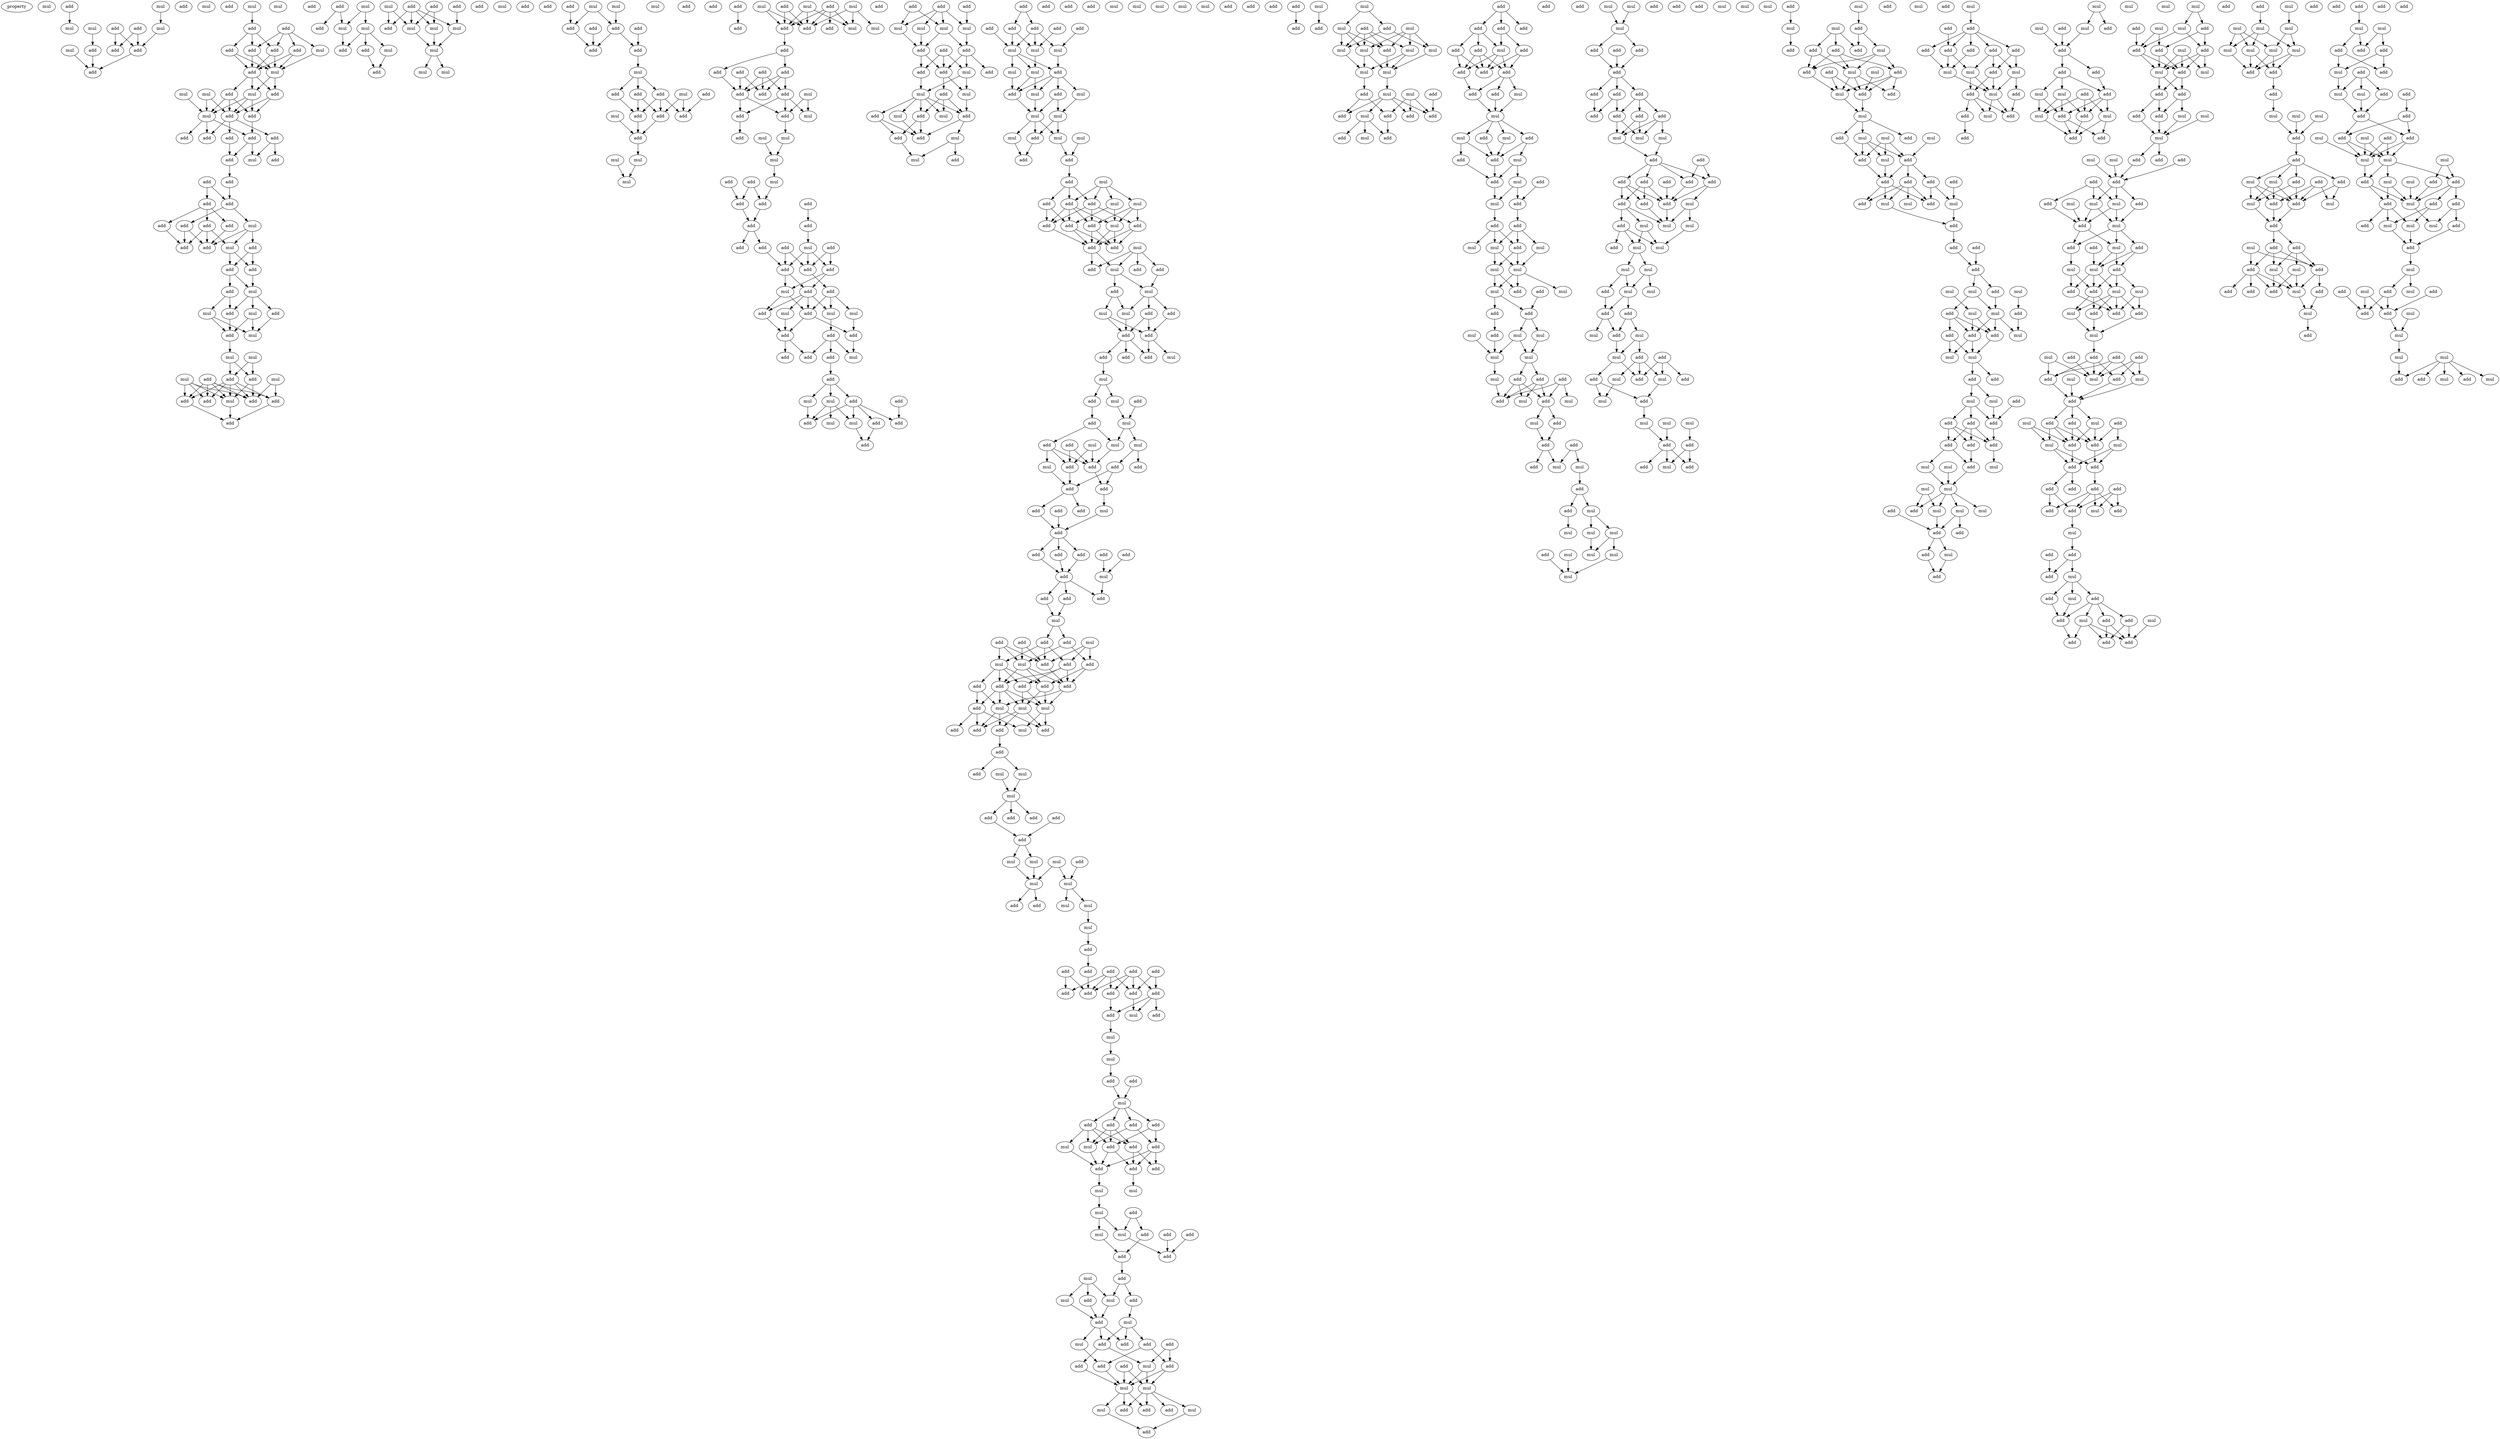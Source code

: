 digraph {
    node [fontcolor=black]
    property [mul=2,lf=1.5]
    0 [ label = mul ];
    1 [ label = add ];
    2 [ label = mul ];
    3 [ label = mul ];
    4 [ label = add ];
    5 [ label = add ];
    6 [ label = mul ];
    7 [ label = mul ];
    8 [ label = add ];
    9 [ label = add ];
    10 [ label = mul ];
    11 [ label = add ];
    12 [ label = add ];
    13 [ label = add ];
    14 [ label = mul ];
    15 [ label = add ];
    16 [ label = mul ];
    17 [ label = add ];
    18 [ label = add ];
    19 [ label = add ];
    20 [ label = mul ];
    21 [ label = add ];
    22 [ label = add ];
    23 [ label = add ];
    24 [ label = add ];
    25 [ label = mul ];
    26 [ label = mul ];
    27 [ label = mul ];
    28 [ label = add ];
    29 [ label = mul ];
    30 [ label = add ];
    31 [ label = mul ];
    32 [ label = add ];
    33 [ label = add ];
    34 [ label = add ];
    35 [ label = add ];
    36 [ label = add ];
    37 [ label = add ];
    38 [ label = add ];
    39 [ label = add ];
    40 [ label = add ];
    41 [ label = mul ];
    42 [ label = add ];
    43 [ label = add ];
    44 [ label = add ];
    45 [ label = add ];
    46 [ label = add ];
    47 [ label = add ];
    48 [ label = add ];
    49 [ label = mul ];
    50 [ label = add ];
    51 [ label = mul ];
    52 [ label = add ];
    53 [ label = add ];
    54 [ label = add ];
    55 [ label = add ];
    56 [ label = add ];
    57 [ label = mul ];
    58 [ label = add ];
    59 [ label = mul ];
    60 [ label = mul ];
    61 [ label = add ];
    62 [ label = add ];
    63 [ label = mul ];
    64 [ label = add ];
    65 [ label = mul ];
    66 [ label = add ];
    67 [ label = mul ];
    68 [ label = mul ];
    69 [ label = add ];
    70 [ label = add ];
    71 [ label = mul ];
    72 [ label = add ];
    73 [ label = mul ];
    74 [ label = add ];
    75 [ label = mul ];
    76 [ label = add ];
    77 [ label = add ];
    78 [ label = add ];
    79 [ label = add ];
    80 [ label = add ];
    81 [ label = mul ];
    82 [ label = add ];
    83 [ label = mul ];
    84 [ label = mul ];
    85 [ label = add ];
    86 [ label = mul ];
    87 [ label = add ];
    88 [ label = add ];
    89 [ label = mul ];
    90 [ label = add ];
    91 [ label = add ];
    92 [ label = add ];
    93 [ label = add ];
    94 [ label = mul ];
    95 [ label = add ];
    96 [ label = mul ];
    97 [ label = mul ];
    98 [ label = mul ];
    99 [ label = mul ];
    100 [ label = mul ];
    101 [ label = mul ];
    102 [ label = add ];
    103 [ label = add ];
    104 [ label = add ];
    105 [ label = mul ];
    106 [ label = mul ];
    107 [ label = add ];
    108 [ label = add ];
    109 [ label = add ];
    110 [ label = add ];
    111 [ label = add ];
    112 [ label = add ];
    113 [ label = mul ];
    114 [ label = mul ];
    115 [ label = add ];
    116 [ label = add ];
    117 [ label = add ];
    118 [ label = add ];
    119 [ label = add ];
    120 [ label = mul ];
    121 [ label = add ];
    122 [ label = add ];
    123 [ label = add ];
    124 [ label = mul ];
    125 [ label = mul ];
    126 [ label = add ];
    127 [ label = mul ];
    128 [ label = add ];
    129 [ label = mul ];
    130 [ label = add ];
    131 [ label = add ];
    132 [ label = add ];
    133 [ label = mul ];
    134 [ label = mul ];
    135 [ label = add ];
    136 [ label = mul ];
    137 [ label = add ];
    138 [ label = mul ];
    139 [ label = mul ];
    140 [ label = add ];
    141 [ label = add ];
    142 [ label = add ];
    143 [ label = add ];
    144 [ label = add ];
    145 [ label = add ];
    146 [ label = add ];
    147 [ label = mul ];
    148 [ label = add ];
    149 [ label = add ];
    150 [ label = add ];
    151 [ label = mul ];
    152 [ label = add ];
    153 [ label = add ];
    154 [ label = add ];
    155 [ label = mul ];
    156 [ label = mul ];
    157 [ label = mul ];
    158 [ label = add ];
    159 [ label = add ];
    160 [ label = mul ];
    161 [ label = add ];
    162 [ label = add ];
    163 [ label = add ];
    164 [ label = add ];
    165 [ label = add ];
    166 [ label = add ];
    167 [ label = add ];
    168 [ label = add ];
    169 [ label = add ];
    170 [ label = mul ];
    171 [ label = add ];
    172 [ label = add ];
    173 [ label = add ];
    174 [ label = add ];
    175 [ label = add ];
    176 [ label = mul ];
    177 [ label = add ];
    178 [ label = mul ];
    179 [ label = mul ];
    180 [ label = mul ];
    181 [ label = add ];
    182 [ label = add ];
    183 [ label = add ];
    184 [ label = add ];
    185 [ label = add ];
    186 [ label = add ];
    187 [ label = add ];
    188 [ label = mul ];
    189 [ label = add ];
    190 [ label = add ];
    191 [ label = add ];
    192 [ label = add ];
    193 [ label = mul ];
    194 [ label = mul ];
    195 [ label = add ];
    196 [ label = mul ];
    197 [ label = mul ];
    198 [ label = add ];
    199 [ label = add ];
    200 [ label = add ];
    201 [ label = add ];
    202 [ label = add ];
    203 [ label = add ];
    204 [ label = mul ];
    205 [ label = mul ];
    206 [ label = mul ];
    207 [ label = mul ];
    208 [ label = add ];
    209 [ label = add ];
    210 [ label = add ];
    211 [ label = add ];
    212 [ label = mul ];
    213 [ label = add ];
    214 [ label = add ];
    215 [ label = add ];
    216 [ label = mul ];
    217 [ label = mul ];
    218 [ label = add ];
    219 [ label = mul ];
    220 [ label = add ];
    221 [ label = mul ];
    222 [ label = add ];
    223 [ label = add ];
    224 [ label = add ];
    225 [ label = mul ];
    226 [ label = mul ];
    227 [ label = add ];
    228 [ label = add ];
    229 [ label = add ];
    230 [ label = add ];
    231 [ label = add ];
    232 [ label = add ];
    233 [ label = add ];
    234 [ label = mul ];
    235 [ label = mul ];
    236 [ label = mul ];
    237 [ label = add ];
    238 [ label = mul ];
    239 [ label = mul ];
    240 [ label = add ];
    241 [ label = mul ];
    242 [ label = mul ];
    243 [ label = add ];
    244 [ label = mul ];
    245 [ label = mul ];
    246 [ label = mul ];
    247 [ label = mul ];
    248 [ label = mul ];
    249 [ label = add ];
    250 [ label = add ];
    251 [ label = add ];
    252 [ label = add ];
    253 [ label = add ];
    254 [ label = mul ];
    255 [ label = mul ];
    256 [ label = add ];
    257 [ label = add ];
    258 [ label = add ];
    259 [ label = mul ];
    260 [ label = add ];
    261 [ label = add ];
    262 [ label = add ];
    263 [ label = add ];
    264 [ label = mul ];
    265 [ label = add ];
    266 [ label = add ];
    267 [ label = mul ];
    268 [ label = add ];
    269 [ label = add ];
    270 [ label = add ];
    271 [ label = mul ];
    272 [ label = mul ];
    273 [ label = add ];
    274 [ label = add ];
    275 [ label = add ];
    276 [ label = mul ];
    277 [ label = add ];
    278 [ label = mul ];
    279 [ label = add ];
    280 [ label = add ];
    281 [ label = mul ];
    282 [ label = add ];
    283 [ label = add ];
    284 [ label = add ];
    285 [ label = mul ];
    286 [ label = add ];
    287 [ label = mul ];
    288 [ label = add ];
    289 [ label = add ];
    290 [ label = mul ];
    291 [ label = add ];
    292 [ label = add ];
    293 [ label = mul ];
    294 [ label = mul ];
    295 [ label = mul ];
    296 [ label = add ];
    297 [ label = add ];
    298 [ label = add ];
    299 [ label = add ];
    300 [ label = mul ];
    301 [ label = add ];
    302 [ label = add ];
    303 [ label = add ];
    304 [ label = mul ];
    305 [ label = add ];
    306 [ label = add ];
    307 [ label = add ];
    308 [ label = mul ];
    309 [ label = add ];
    310 [ label = add ];
    311 [ label = add ];
    312 [ label = add ];
    313 [ label = add ];
    314 [ label = add ];
    315 [ label = add ];
    316 [ label = mul ];
    317 [ label = add ];
    318 [ label = mul ];
    319 [ label = add ];
    320 [ label = mul ];
    321 [ label = add ];
    322 [ label = mul ];
    323 [ label = add ];
    324 [ label = add ];
    325 [ label = add ];
    326 [ label = add ];
    327 [ label = mul ];
    328 [ label = add ];
    329 [ label = mul ];
    330 [ label = add ];
    331 [ label = mul ];
    332 [ label = add ];
    333 [ label = add ];
    334 [ label = add ];
    335 [ label = add ];
    336 [ label = add ];
    337 [ label = add ];
    338 [ label = mul ];
    339 [ label = mul ];
    340 [ label = mul ];
    341 [ label = add ];
    342 [ label = add ];
    343 [ label = add ];
    344 [ label = mul ];
    345 [ label = add ];
    346 [ label = add ];
    347 [ label = add ];
    348 [ label = mul ];
    349 [ label = add ];
    350 [ label = mul ];
    351 [ label = mul ];
    352 [ label = mul ];
    353 [ label = add ];
    354 [ label = add ];
    355 [ label = add ];
    356 [ label = add ];
    357 [ label = mul ];
    358 [ label = add ];
    359 [ label = mul ];
    360 [ label = mul ];
    361 [ label = mul ];
    362 [ label = add ];
    363 [ label = mul ];
    364 [ label = mul ];
    365 [ label = mul ];
    366 [ label = add ];
    367 [ label = mul ];
    368 [ label = add ];
    369 [ label = mul ];
    370 [ label = add ];
    371 [ label = add ];
    372 [ label = add ];
    373 [ label = add ];
    374 [ label = add ];
    375 [ label = add ];
    376 [ label = add ];
    377 [ label = add ];
    378 [ label = add ];
    379 [ label = add ];
    380 [ label = add ];
    381 [ label = mul ];
    382 [ label = add ];
    383 [ label = add ];
    384 [ label = mul ];
    385 [ label = mul ];
    386 [ label = add ];
    387 [ label = add ];
    388 [ label = add ];
    389 [ label = add ];
    390 [ label = add ];
    391 [ label = mul ];
    392 [ label = add ];
    393 [ label = add ];
    394 [ label = add ];
    395 [ label = add ];
    396 [ label = add ];
    397 [ label = add ];
    398 [ label = add ];
    399 [ label = mul ];
    400 [ label = mul ];
    401 [ label = add ];
    402 [ label = add ];
    403 [ label = add ];
    404 [ label = mul ];
    405 [ label = mul ];
    406 [ label = mul ];
    407 [ label = add ];
    408 [ label = add ];
    409 [ label = add ];
    410 [ label = add ];
    411 [ label = mul ];
    412 [ label = mul ];
    413 [ label = add ];
    414 [ label = add ];
    415 [ label = add ];
    416 [ label = mul ];
    417 [ label = add ];
    418 [ label = mul ];
    419 [ label = mul ];
    420 [ label = add ];
    421 [ label = mul ];
    422 [ label = add ];
    423 [ label = add ];
    424 [ label = add ];
    425 [ label = mul ];
    426 [ label = add ];
    427 [ label = add ];
    428 [ label = add ];
    429 [ label = mul ];
    430 [ label = add ];
    431 [ label = add ];
    432 [ label = add ];
    433 [ label = mul ];
    434 [ label = mul ];
    435 [ label = add ];
    436 [ label = mul ];
    437 [ label = add ];
    438 [ label = add ];
    439 [ label = mul ];
    440 [ label = add ];
    441 [ label = add ];
    442 [ label = mul ];
    443 [ label = add ];
    444 [ label = add ];
    445 [ label = mul ];
    446 [ label = mul ];
    447 [ label = add ];
    448 [ label = add ];
    449 [ label = mul ];
    450 [ label = mul ];
    451 [ label = add ];
    452 [ label = mul ];
    453 [ label = mul ];
    454 [ label = mul ];
    455 [ label = mul ];
    456 [ label = mul ];
    457 [ label = mul ];
    458 [ label = mul ];
    459 [ label = add ];
    460 [ label = add ];
    461 [ label = add ];
    462 [ label = add ];
    463 [ label = add ];
    464 [ label = mul ];
    465 [ label = add ];
    466 [ label = mul ];
    467 [ label = add ];
    468 [ label = add ];
    469 [ label = add ];
    470 [ label = add ];
    471 [ label = add ];
    472 [ label = add ];
    473 [ label = add ];
    474 [ label = mul ];
    475 [ label = add ];
    476 [ label = add ];
    477 [ label = add ];
    478 [ label = add ];
    479 [ label = add ];
    480 [ label = add ];
    481 [ label = mul ];
    482 [ label = add ];
    483 [ label = mul ];
    484 [ label = add ];
    485 [ label = mul ];
    486 [ label = mul ];
    487 [ label = add ];
    488 [ label = add ];
    489 [ label = add ];
    490 [ label = mul ];
    491 [ label = add ];
    492 [ label = add ];
    493 [ label = mul ];
    494 [ label = add ];
    495 [ label = mul ];
    496 [ label = add ];
    497 [ label = add ];
    498 [ label = mul ];
    499 [ label = mul ];
    500 [ label = add ];
    501 [ label = mul ];
    502 [ label = add ];
    503 [ label = mul ];
    504 [ label = mul ];
    505 [ label = add ];
    506 [ label = mul ];
    507 [ label = add ];
    508 [ label = mul ];
    509 [ label = add ];
    510 [ label = add ];
    511 [ label = mul ];
    512 [ label = mul ];
    513 [ label = mul ];
    514 [ label = add ];
    515 [ label = mul ];
    516 [ label = mul ];
    517 [ label = add ];
    518 [ label = mul ];
    519 [ label = add ];
    520 [ label = add ];
    521 [ label = add ];
    522 [ label = add ];
    523 [ label = mul ];
    524 [ label = mul ];
    525 [ label = mul ];
    526 [ label = add ];
    527 [ label = add ];
    528 [ label = add ];
    529 [ label = add ];
    530 [ label = mul ];
    531 [ label = mul ];
    532 [ label = add ];
    533 [ label = add ];
    534 [ label = add ];
    535 [ label = mul ];
    536 [ label = mul ];
    537 [ label = mul ];
    538 [ label = mul ];
    539 [ label = mul ];
    540 [ label = mul ];
    541 [ label = add ];
    542 [ label = mul ];
    543 [ label = mul ];
    544 [ label = mul ];
    545 [ label = mul ];
    546 [ label = add ];
    547 [ label = mul ];
    548 [ label = add ];
    549 [ label = add ];
    550 [ label = add ];
    551 [ label = add ];
    552 [ label = add ];
    553 [ label = add ];
    554 [ label = mul ];
    555 [ label = add ];
    556 [ label = mul ];
    557 [ label = add ];
    558 [ label = add ];
    559 [ label = add ];
    560 [ label = add ];
    561 [ label = add ];
    562 [ label = add ];
    563 [ label = mul ];
    564 [ label = mul ];
    565 [ label = mul ];
    566 [ label = add ];
    567 [ label = add ];
    568 [ label = add ];
    569 [ label = add ];
    570 [ label = add ];
    571 [ label = add ];
    572 [ label = add ];
    573 [ label = add ];
    574 [ label = add ];
    575 [ label = mul ];
    576 [ label = add ];
    577 [ label = mul ];
    578 [ label = mul ];
    579 [ label = mul ];
    580 [ label = add ];
    581 [ label = add ];
    582 [ label = mul ];
    583 [ label = mul ];
    584 [ label = mul ];
    585 [ label = mul ];
    586 [ label = mul ];
    587 [ label = mul ];
    588 [ label = add ];
    589 [ label = add ];
    590 [ label = add ];
    591 [ label = mul ];
    592 [ label = mul ];
    593 [ label = add ];
    594 [ label = add ];
    595 [ label = mul ];
    596 [ label = add ];
    597 [ label = mul ];
    598 [ label = mul ];
    599 [ label = add ];
    600 [ label = add ];
    601 [ label = add ];
    602 [ label = mul ];
    603 [ label = add ];
    604 [ label = mul ];
    605 [ label = mul ];
    606 [ label = mul ];
    607 [ label = add ];
    608 [ label = add ];
    609 [ label = mul ];
    610 [ label = add ];
    611 [ label = add ];
    612 [ label = mul ];
    613 [ label = add ];
    614 [ label = mul ];
    615 [ label = mul ];
    616 [ label = add ];
    617 [ label = mul ];
    618 [ label = add ];
    619 [ label = add ];
    620 [ label = add ];
    621 [ label = add ];
    622 [ label = mul ];
    623 [ label = mul ];
    624 [ label = add ];
    625 [ label = add ];
    626 [ label = mul ];
    627 [ label = add ];
    628 [ label = add ];
    629 [ label = add ];
    630 [ label = add ];
    631 [ label = mul ];
    632 [ label = mul ];
    633 [ label = mul ];
    634 [ label = mul ];
    635 [ label = add ];
    636 [ label = add ];
    637 [ label = mul ];
    638 [ label = add ];
    639 [ label = add ];
    640 [ label = mul ];
    641 [ label = add ];
    642 [ label = add ];
    643 [ label = add ];
    644 [ label = add ];
    645 [ label = mul ];
    646 [ label = add ];
    647 [ label = mul ];
    648 [ label = add ];
    649 [ label = mul ];
    650 [ label = add ];
    651 [ label = mul ];
    652 [ label = add ];
    653 [ label = add ];
    654 [ label = add ];
    655 [ label = add ];
    656 [ label = mul ];
    657 [ label = mul ];
    658 [ label = mul ];
    659 [ label = add ];
    660 [ label = add ];
    661 [ label = mul ];
    662 [ label = mul ];
    663 [ label = add ];
    664 [ label = mul ];
    665 [ label = add ];
    666 [ label = add ];
    667 [ label = add ];
    668 [ label = mul ];
    669 [ label = mul ];
    670 [ label = add ];
    671 [ label = add ];
    672 [ label = add ];
    673 [ label = mul ];
    674 [ label = mul ];
    675 [ label = add ];
    676 [ label = add ];
    677 [ label = add ];
    678 [ label = add ];
    679 [ label = add ];
    680 [ label = add ];
    681 [ label = mul ];
    682 [ label = add ];
    683 [ label = mul ];
    684 [ label = mul ];
    685 [ label = mul ];
    686 [ label = mul ];
    687 [ label = mul ];
    688 [ label = add ];
    689 [ label = add ];
    690 [ label = mul ];
    691 [ label = mul ];
    692 [ label = add ];
    693 [ label = add ];
    694 [ label = add ];
    695 [ label = mul ];
    696 [ label = add ];
    697 [ label = mul ];
    698 [ label = add ];
    699 [ label = add ];
    700 [ label = add ];
    701 [ label = add ];
    702 [ label = add ];
    703 [ label = add ];
    704 [ label = add ];
    705 [ label = mul ];
    706 [ label = add ];
    707 [ label = mul ];
    708 [ label = mul ];
    709 [ label = add ];
    710 [ label = mul ];
    711 [ label = add ];
    712 [ label = mul ];
    713 [ label = add ];
    714 [ label = add ];
    715 [ label = add ];
    716 [ label = mul ];
    717 [ label = mul ];
    718 [ label = add ];
    719 [ label = mul ];
    720 [ label = add ];
    721 [ label = add ];
    722 [ label = add ];
    723 [ label = add ];
    724 [ label = mul ];
    725 [ label = mul ];
    726 [ label = add ];
    727 [ label = mul ];
    728 [ label = add ];
    729 [ label = mul ];
    730 [ label = mul ];
    731 [ label = add ];
    732 [ label = add ];
    733 [ label = mul ];
    734 [ label = add ];
    735 [ label = add ];
    736 [ label = mul ];
    737 [ label = add ];
    738 [ label = mul ];
    739 [ label = mul ];
    740 [ label = add ];
    741 [ label = add ];
    742 [ label = add ];
    743 [ label = add ];
    744 [ label = mul ];
    745 [ label = mul ];
    746 [ label = add ];
    747 [ label = mul ];
    748 [ label = add ];
    749 [ label = add ];
    750 [ label = add ];
    751 [ label = mul ];
    752 [ label = add ];
    753 [ label = mul ];
    754 [ label = mul ];
    755 [ label = add ];
    756 [ label = add ];
    757 [ label = mul ];
    758 [ label = mul ];
    759 [ label = add ];
    760 [ label = add ];
    761 [ label = add ];
    762 [ label = add ];
    763 [ label = mul ];
    764 [ label = mul ];
    765 [ label = mul ];
    766 [ label = add ];
    767 [ label = add ];
    768 [ label = mul ];
    769 [ label = add ];
    770 [ label = add ];
    771 [ label = mul ];
    772 [ label = add ];
    773 [ label = mul ];
    774 [ label = mul ];
    775 [ label = add ];
    776 [ label = add ];
    777 [ label = mul ];
    778 [ label = mul ];
    779 [ label = add ];
    780 [ label = add ];
    781 [ label = add ];
    782 [ label = mul ];
    783 [ label = add ];
    784 [ label = mul ];
    785 [ label = add ];
    786 [ label = add ];
    787 [ label = mul ];
    788 [ label = add ];
    789 [ label = add ];
    790 [ label = mul ];
    791 [ label = mul ];
    792 [ label = mul ];
    793 [ label = add ];
    794 [ label = add ];
    795 [ label = add ];
    796 [ label = add ];
    797 [ label = mul ];
    798 [ label = add ];
    799 [ label = mul ];
    800 [ label = add ];
    801 [ label = mul ];
    802 [ label = add ];
    803 [ label = mul ];
    804 [ label = add ];
    805 [ label = add ];
    806 [ label = add ];
    807 [ label = add ];
    808 [ label = add ];
    809 [ label = add ];
    810 [ label = add ];
    811 [ label = add ];
    812 [ label = add ];
    813 [ label = add ];
    814 [ label = mul ];
    815 [ label = add ];
    816 [ label = mul ];
    817 [ label = add ];
    818 [ label = add ];
    819 [ label = add ];
    820 [ label = mul ];
    821 [ label = mul ];
    822 [ label = add ];
    823 [ label = add ];
    824 [ label = mul ];
    825 [ label = add ];
    826 [ label = add ];
    827 [ label = add ];
    828 [ label = mul ];
    829 [ label = add ];
    830 [ label = add ];
    831 [ label = add ];
    832 [ label = add ];
    833 [ label = mul ];
    834 [ label = mul ];
    835 [ label = mul ];
    836 [ label = mul ];
    837 [ label = mul ];
    838 [ label = mul ];
    839 [ label = add ];
    840 [ label = mul ];
    841 [ label = mul ];
    842 [ label = add ];
    843 [ label = add ];
    844 [ label = add ];
    845 [ label = mul ];
    846 [ label = mul ];
    847 [ label = mul ];
    848 [ label = add ];
    849 [ label = add ];
    850 [ label = add ];
    851 [ label = add ];
    852 [ label = mul ];
    853 [ label = add ];
    854 [ label = add ];
    855 [ label = mul ];
    856 [ label = mul ];
    857 [ label = add ];
    858 [ label = add ];
    859 [ label = mul ];
    860 [ label = add ];
    861 [ label = mul ];
    862 [ label = add ];
    863 [ label = add ];
    864 [ label = mul ];
    865 [ label = add ];
    866 [ label = add ];
    867 [ label = mul ];
    868 [ label = add ];
    869 [ label = mul ];
    870 [ label = add ];
    871 [ label = add ];
    872 [ label = add ];
    873 [ label = mul ];
    874 [ label = add ];
    875 [ label = add ];
    876 [ label = mul ];
    877 [ label = mul ];
    878 [ label = add ];
    879 [ label = add ];
    880 [ label = add ];
    881 [ label = add ];
    882 [ label = add ];
    883 [ label = add ];
    884 [ label = mul ];
    885 [ label = add ];
    886 [ label = add ];
    887 [ label = mul ];
    888 [ label = add ];
    889 [ label = mul ];
    890 [ label = add ];
    891 [ label = add ];
    892 [ label = mul ];
    893 [ label = mul ];
    894 [ label = add ];
    895 [ label = add ];
    896 [ label = add ];
    897 [ label = mul ];
    898 [ label = mul ];
    899 [ label = mul ];
    900 [ label = add ];
    901 [ label = mul ];
    902 [ label = mul ];
    903 [ label = add ];
    904 [ label = add ];
    905 [ label = add ];
    906 [ label = mul ];
    907 [ label = add ];
    908 [ label = add ];
    909 [ label = mul ];
    910 [ label = add ];
    911 [ label = mul ];
    912 [ label = mul ];
    913 [ label = add ];
    914 [ label = add ];
    915 [ label = mul ];
    916 [ label = mul ];
    917 [ label = add ];
    918 [ label = add ];
    919 [ label = mul ];
    920 [ label = add ];
    921 [ label = add ];
    922 [ label = add ];
    923 [ label = mul ];
    924 [ label = mul ];
    925 [ label = mul ];
    926 [ label = mul ];
    927 [ label = mul ];
    928 [ label = add ];
    929 [ label = add ];
    930 [ label = mul ];
    931 [ label = add ];
    1 -> 2 [ name = 0 ];
    3 -> 7 [ name = 1 ];
    4 -> 9 [ name = 2 ];
    4 -> 11 [ name = 3 ];
    6 -> 12 [ name = 4 ];
    7 -> 11 [ name = 5 ];
    8 -> 9 [ name = 6 ];
    8 -> 11 [ name = 7 ];
    10 -> 13 [ name = 8 ];
    11 -> 13 [ name = 9 ];
    12 -> 13 [ name = 10 ];
    16 -> 18 [ name = 11 ];
    17 -> 19 [ name = 12 ];
    17 -> 20 [ name = 13 ];
    17 -> 21 [ name = 14 ];
    17 -> 22 [ name = 15 ];
    18 -> 19 [ name = 16 ];
    18 -> 21 [ name = 17 ];
    18 -> 23 [ name = 18 ];
    19 -> 24 [ name = 19 ];
    19 -> 25 [ name = 20 ];
    20 -> 25 [ name = 21 ];
    21 -> 24 [ name = 22 ];
    21 -> 25 [ name = 23 ];
    22 -> 24 [ name = 24 ];
    22 -> 25 [ name = 25 ];
    23 -> 24 [ name = 26 ];
    23 -> 25 [ name = 27 ];
    24 -> 28 [ name = 28 ];
    24 -> 29 [ name = 29 ];
    24 -> 30 [ name = 30 ];
    25 -> 29 [ name = 31 ];
    25 -> 30 [ name = 32 ];
    26 -> 31 [ name = 33 ];
    26 -> 32 [ name = 34 ];
    27 -> 31 [ name = 35 ];
    28 -> 31 [ name = 36 ];
    28 -> 32 [ name = 37 ];
    28 -> 33 [ name = 38 ];
    29 -> 31 [ name = 39 ];
    29 -> 32 [ name = 40 ];
    29 -> 33 [ name = 41 ];
    30 -> 32 [ name = 42 ];
    30 -> 33 [ name = 43 ];
    31 -> 34 [ name = 44 ];
    31 -> 37 [ name = 45 ];
    31 -> 38 [ name = 46 ];
    32 -> 35 [ name = 47 ];
    32 -> 36 [ name = 48 ];
    32 -> 38 [ name = 49 ];
    33 -> 37 [ name = 50 ];
    35 -> 39 [ name = 51 ];
    35 -> 41 [ name = 52 ];
    36 -> 40 [ name = 53 ];
    37 -> 40 [ name = 54 ];
    37 -> 41 [ name = 55 ];
    40 -> 43 [ name = 56 ];
    42 -> 44 [ name = 57 ];
    42 -> 45 [ name = 58 ];
    43 -> 44 [ name = 59 ];
    44 -> 48 [ name = 60 ];
    44 -> 49 [ name = 61 ];
    45 -> 46 [ name = 62 ];
    45 -> 47 [ name = 63 ];
    45 -> 50 [ name = 64 ];
    46 -> 53 [ name = 65 ];
    47 -> 54 [ name = 66 ];
    48 -> 53 [ name = 67 ];
    48 -> 54 [ name = 68 ];
    49 -> 51 [ name = 69 ];
    49 -> 52 [ name = 70 ];
    49 -> 54 [ name = 71 ];
    50 -> 51 [ name = 72 ];
    50 -> 53 [ name = 73 ];
    50 -> 54 [ name = 74 ];
    51 -> 55 [ name = 75 ];
    51 -> 56 [ name = 76 ];
    52 -> 55 [ name = 77 ];
    52 -> 56 [ name = 78 ];
    55 -> 57 [ name = 79 ];
    55 -> 58 [ name = 80 ];
    56 -> 57 [ name = 81 ];
    57 -> 61 [ name = 82 ];
    57 -> 62 [ name = 83 ];
    57 -> 63 [ name = 84 ];
    58 -> 60 [ name = 85 ];
    58 -> 61 [ name = 86 ];
    60 -> 65 [ name = 87 ];
    60 -> 66 [ name = 88 ];
    61 -> 66 [ name = 89 ];
    62 -> 65 [ name = 90 ];
    63 -> 65 [ name = 91 ];
    63 -> 66 [ name = 92 ];
    66 -> 67 [ name = 93 ];
    67 -> 69 [ name = 94 ];
    67 -> 72 [ name = 95 ];
    68 -> 69 [ name = 96 ];
    68 -> 72 [ name = 97 ];
    69 -> 75 [ name = 98 ];
    69 -> 76 [ name = 99 ];
    70 -> 74 [ name = 100 ];
    70 -> 75 [ name = 101 ];
    70 -> 76 [ name = 102 ];
    70 -> 77 [ name = 103 ];
    70 -> 78 [ name = 104 ];
    71 -> 76 [ name = 105 ];
    71 -> 78 [ name = 106 ];
    72 -> 74 [ name = 107 ];
    72 -> 75 [ name = 108 ];
    72 -> 76 [ name = 109 ];
    72 -> 77 [ name = 110 ];
    72 -> 78 [ name = 111 ];
    73 -> 74 [ name = 112 ];
    73 -> 75 [ name = 113 ];
    73 -> 76 [ name = 114 ];
    73 -> 77 [ name = 115 ];
    74 -> 79 [ name = 116 ];
    75 -> 79 [ name = 117 ];
    78 -> 79 [ name = 118 ];
    80 -> 82 [ name = 119 ];
    80 -> 84 [ name = 120 ];
    81 -> 83 [ name = 121 ];
    81 -> 84 [ name = 122 ];
    83 -> 85 [ name = 123 ];
    83 -> 86 [ name = 124 ];
    83 -> 87 [ name = 125 ];
    84 -> 87 [ name = 126 ];
    85 -> 88 [ name = 127 ];
    86 -> 88 [ name = 128 ];
    89 -> 94 [ name = 129 ];
    89 -> 95 [ name = 130 ];
    91 -> 94 [ name = 131 ];
    91 -> 97 [ name = 132 ];
    92 -> 94 [ name = 133 ];
    92 -> 95 [ name = 134 ];
    92 -> 96 [ name = 135 ];
    92 -> 97 [ name = 136 ];
    93 -> 96 [ name = 137 ];
    94 -> 98 [ name = 138 ];
    96 -> 98 [ name = 139 ];
    97 -> 98 [ name = 140 ];
    98 -> 99 [ name = 141 ];
    98 -> 100 [ name = 142 ];
    104 -> 107 [ name = 143 ];
    105 -> 107 [ name = 144 ];
    105 -> 110 [ name = 145 ];
    106 -> 110 [ name = 146 ];
    107 -> 111 [ name = 147 ];
    108 -> 112 [ name = 148 ];
    109 -> 111 [ name = 149 ];
    110 -> 111 [ name = 150 ];
    110 -> 112 [ name = 151 ];
    112 -> 113 [ name = 152 ];
    113 -> 116 [ name = 153 ];
    113 -> 117 [ name = 154 ];
    113 -> 118 [ name = 155 ];
    114 -> 119 [ name = 156 ];
    114 -> 122 [ name = 157 ];
    115 -> 119 [ name = 158 ];
    116 -> 121 [ name = 159 ];
    117 -> 119 [ name = 160 ];
    117 -> 121 [ name = 161 ];
    117 -> 122 [ name = 162 ];
    118 -> 121 [ name = 163 ];
    118 -> 122 [ name = 164 ];
    120 -> 123 [ name = 165 ];
    121 -> 123 [ name = 166 ];
    122 -> 123 [ name = 167 ];
    123 -> 127 [ name = 168 ];
    124 -> 129 [ name = 169 ];
    127 -> 129 [ name = 170 ];
    130 -> 131 [ name = 171 ];
    132 -> 137 [ name = 172 ];
    132 -> 140 [ name = 173 ];
    133 -> 137 [ name = 174 ];
    133 -> 138 [ name = 175 ];
    133 -> 140 [ name = 176 ];
    134 -> 138 [ name = 177 ];
    134 -> 139 [ name = 178 ];
    134 -> 140 [ name = 179 ];
    135 -> 137 [ name = 180 ];
    135 -> 138 [ name = 181 ];
    135 -> 140 [ name = 182 ];
    135 -> 141 [ name = 183 ];
    136 -> 137 [ name = 184 ];
    136 -> 140 [ name = 185 ];
    137 -> 142 [ name = 186 ];
    142 -> 144 [ name = 187 ];
    142 -> 146 [ name = 188 ];
    143 -> 148 [ name = 189 ];
    143 -> 149 [ name = 190 ];
    143 -> 150 [ name = 191 ];
    144 -> 148 [ name = 192 ];
    144 -> 149 [ name = 193 ];
    144 -> 150 [ name = 194 ];
    145 -> 148 [ name = 195 ];
    145 -> 150 [ name = 196 ];
    146 -> 148 [ name = 197 ];
    147 -> 151 [ name = 198 ];
    147 -> 153 [ name = 199 ];
    148 -> 152 [ name = 200 ];
    148 -> 153 [ name = 201 ];
    149 -> 151 [ name = 202 ];
    149 -> 152 [ name = 203 ];
    149 -> 153 [ name = 204 ];
    152 -> 154 [ name = 205 ];
    153 -> 155 [ name = 206 ];
    155 -> 157 [ name = 207 ];
    156 -> 157 [ name = 208 ];
    157 -> 160 [ name = 209 ];
    158 -> 164 [ name = 210 ];
    159 -> 163 [ name = 211 ];
    159 -> 164 [ name = 212 ];
    160 -> 163 [ name = 213 ];
    162 -> 165 [ name = 214 ];
    163 -> 166 [ name = 215 ];
    164 -> 166 [ name = 216 ];
    165 -> 170 [ name = 217 ];
    166 -> 167 [ name = 218 ];
    166 -> 171 [ name = 219 ];
    167 -> 173 [ name = 220 ];
    168 -> 172 [ name = 221 ];
    168 -> 173 [ name = 222 ];
    169 -> 172 [ name = 223 ];
    169 -> 174 [ name = 224 ];
    170 -> 172 [ name = 225 ];
    170 -> 173 [ name = 226 ];
    170 -> 174 [ name = 227 ];
    172 -> 175 [ name = 228 ];
    173 -> 176 [ name = 229 ];
    173 -> 177 [ name = 230 ];
    174 -> 176 [ name = 231 ];
    174 -> 177 [ name = 232 ];
    175 -> 178 [ name = 233 ];
    175 -> 179 [ name = 234 ];
    175 -> 181 [ name = 235 ];
    176 -> 181 [ name = 236 ];
    176 -> 182 [ name = 237 ];
    177 -> 179 [ name = 238 ];
    177 -> 180 [ name = 239 ];
    177 -> 181 [ name = 240 ];
    177 -> 182 [ name = 241 ];
    178 -> 183 [ name = 242 ];
    179 -> 185 [ name = 243 ];
    180 -> 184 [ name = 244 ];
    181 -> 183 [ name = 245 ];
    181 -> 184 [ name = 246 ];
    182 -> 184 [ name = 247 ];
    183 -> 188 [ name = 248 ];
    184 -> 186 [ name = 249 ];
    184 -> 189 [ name = 250 ];
    185 -> 187 [ name = 251 ];
    185 -> 188 [ name = 252 ];
    185 -> 189 [ name = 253 ];
    187 -> 190 [ name = 254 ];
    190 -> 192 [ name = 255 ];
    190 -> 193 [ name = 256 ];
    190 -> 194 [ name = 257 ];
    191 -> 199 [ name = 258 ];
    192 -> 195 [ name = 259 ];
    192 -> 196 [ name = 260 ];
    192 -> 198 [ name = 261 ];
    192 -> 199 [ name = 262 ];
    193 -> 196 [ name = 263 ];
    193 -> 197 [ name = 264 ];
    193 -> 198 [ name = 265 ];
    194 -> 198 [ name = 266 ];
    195 -> 200 [ name = 267 ];
    196 -> 200 [ name = 268 ];
    201 -> 204 [ name = 269 ];
    201 -> 207 [ name = 270 ];
    202 -> 204 [ name = 271 ];
    202 -> 205 [ name = 272 ];
    202 -> 206 [ name = 273 ];
    202 -> 207 [ name = 274 ];
    203 -> 205 [ name = 275 ];
    204 -> 208 [ name = 276 ];
    204 -> 210 [ name = 277 ];
    205 -> 208 [ name = 278 ];
    206 -> 210 [ name = 279 ];
    207 -> 210 [ name = 280 ];
    208 -> 211 [ name = 281 ];
    208 -> 212 [ name = 282 ];
    208 -> 214 [ name = 283 ];
    209 -> 212 [ name = 284 ];
    209 -> 213 [ name = 285 ];
    209 -> 214 [ name = 286 ];
    210 -> 213 [ name = 287 ];
    210 -> 214 [ name = 288 ];
    212 -> 216 [ name = 289 ];
    212 -> 217 [ name = 290 ];
    213 -> 216 [ name = 291 ];
    214 -> 215 [ name = 292 ];
    214 -> 217 [ name = 293 ];
    215 -> 218 [ name = 294 ];
    215 -> 220 [ name = 295 ];
    215 -> 221 [ name = 296 ];
    216 -> 218 [ name = 297 ];
    216 -> 219 [ name = 298 ];
    216 -> 220 [ name = 299 ];
    216 -> 221 [ name = 300 ];
    216 -> 222 [ name = 301 ];
    217 -> 220 [ name = 302 ];
    218 -> 223 [ name = 303 ];
    218 -> 224 [ name = 304 ];
    219 -> 224 [ name = 305 ];
    220 -> 224 [ name = 306 ];
    220 -> 225 [ name = 307 ];
    222 -> 223 [ name = 308 ];
    222 -> 224 [ name = 309 ];
    223 -> 226 [ name = 310 ];
    225 -> 226 [ name = 311 ];
    225 -> 227 [ name = 312 ];
    228 -> 230 [ name = 313 ];
    228 -> 231 [ name = 314 ];
    229 -> 236 [ name = 315 ];
    230 -> 234 [ name = 316 ];
    230 -> 235 [ name = 317 ];
    230 -> 236 [ name = 318 ];
    231 -> 234 [ name = 319 ];
    231 -> 235 [ name = 320 ];
    232 -> 234 [ name = 321 ];
    233 -> 235 [ name = 322 ];
    234 -> 237 [ name = 323 ];
    234 -> 238 [ name = 324 ];
    234 -> 239 [ name = 325 ];
    235 -> 238 [ name = 326 ];
    236 -> 237 [ name = 327 ];
    237 -> 240 [ name = 328 ];
    237 -> 241 [ name = 329 ];
    237 -> 242 [ name = 330 ];
    237 -> 243 [ name = 331 ];
    238 -> 240 [ name = 332 ];
    238 -> 242 [ name = 333 ];
    239 -> 240 [ name = 334 ];
    240 -> 244 [ name = 335 ];
    241 -> 245 [ name = 336 ];
    242 -> 244 [ name = 337 ];
    243 -> 244 [ name = 338 ];
    243 -> 245 [ name = 339 ];
    244 -> 246 [ name = 340 ];
    244 -> 247 [ name = 341 ];
    244 -> 249 [ name = 342 ];
    245 -> 247 [ name = 343 ];
    245 -> 249 [ name = 344 ];
    246 -> 252 [ name = 345 ];
    247 -> 251 [ name = 346 ];
    248 -> 251 [ name = 347 ];
    249 -> 252 [ name = 348 ];
    251 -> 253 [ name = 349 ];
    253 -> 256 [ name = 350 ];
    253 -> 257 [ name = 351 ];
    253 -> 258 [ name = 352 ];
    254 -> 255 [ name = 353 ];
    254 -> 256 [ name = 354 ];
    254 -> 258 [ name = 355 ];
    254 -> 259 [ name = 356 ];
    255 -> 261 [ name = 357 ];
    255 -> 263 [ name = 358 ];
    255 -> 264 [ name = 359 ];
    256 -> 261 [ name = 360 ];
    256 -> 262 [ name = 361 ];
    256 -> 263 [ name = 362 ];
    257 -> 260 [ name = 363 ];
    257 -> 262 [ name = 364 ];
    258 -> 260 [ name = 365 ];
    258 -> 261 [ name = 366 ];
    258 -> 262 [ name = 367 ];
    258 -> 264 [ name = 368 ];
    259 -> 260 [ name = 369 ];
    259 -> 264 [ name = 370 ];
    260 -> 265 [ name = 371 ];
    260 -> 266 [ name = 372 ];
    261 -> 265 [ name = 373 ];
    261 -> 266 [ name = 374 ];
    262 -> 266 [ name = 375 ];
    263 -> 265 [ name = 376 ];
    263 -> 266 [ name = 377 ];
    264 -> 265 [ name = 378 ];
    264 -> 266 [ name = 379 ];
    266 -> 270 [ name = 380 ];
    266 -> 271 [ name = 381 ];
    267 -> 268 [ name = 382 ];
    267 -> 269 [ name = 383 ];
    267 -> 270 [ name = 384 ];
    267 -> 271 [ name = 385 ];
    269 -> 272 [ name = 386 ];
    271 -> 272 [ name = 387 ];
    271 -> 273 [ name = 388 ];
    272 -> 274 [ name = 389 ];
    272 -> 277 [ name = 390 ];
    272 -> 278 [ name = 391 ];
    273 -> 276 [ name = 392 ];
    273 -> 278 [ name = 393 ];
    274 -> 279 [ name = 394 ];
    276 -> 279 [ name = 395 ];
    276 -> 280 [ name = 396 ];
    277 -> 279 [ name = 397 ];
    277 -> 280 [ name = 398 ];
    278 -> 280 [ name = 399 ];
    279 -> 281 [ name = 400 ];
    279 -> 282 [ name = 401 ];
    280 -> 282 [ name = 402 ];
    280 -> 283 [ name = 403 ];
    280 -> 284 [ name = 404 ];
    283 -> 285 [ name = 405 ];
    285 -> 287 [ name = 406 ];
    285 -> 288 [ name = 407 ];
    287 -> 290 [ name = 408 ];
    288 -> 291 [ name = 409 ];
    289 -> 290 [ name = 410 ];
    290 -> 293 [ name = 411 ];
    290 -> 295 [ name = 412 ];
    291 -> 295 [ name = 413 ];
    291 -> 296 [ name = 414 ];
    292 -> 297 [ name = 415 ];
    292 -> 299 [ name = 416 ];
    293 -> 298 [ name = 417 ];
    293 -> 301 [ name = 418 ];
    294 -> 297 [ name = 419 ];
    294 -> 299 [ name = 420 ];
    295 -> 297 [ name = 421 ];
    296 -> 297 [ name = 422 ];
    296 -> 299 [ name = 423 ];
    296 -> 300 [ name = 424 ];
    297 -> 303 [ name = 425 ];
    299 -> 302 [ name = 426 ];
    300 -> 302 [ name = 427 ];
    301 -> 302 [ name = 428 ];
    301 -> 303 [ name = 429 ];
    302 -> 305 [ name = 430 ];
    302 -> 306 [ name = 431 ];
    303 -> 304 [ name = 432 ];
    304 -> 309 [ name = 433 ];
    305 -> 309 [ name = 434 ];
    307 -> 309 [ name = 435 ];
    309 -> 310 [ name = 436 ];
    309 -> 311 [ name = 437 ];
    309 -> 313 [ name = 438 ];
    310 -> 315 [ name = 439 ];
    311 -> 315 [ name = 440 ];
    312 -> 316 [ name = 441 ];
    313 -> 315 [ name = 442 ];
    314 -> 316 [ name = 443 ];
    315 -> 317 [ name = 444 ];
    315 -> 319 [ name = 445 ];
    315 -> 321 [ name = 446 ];
    316 -> 317 [ name = 447 ];
    319 -> 322 [ name = 448 ];
    321 -> 322 [ name = 449 ];
    322 -> 324 [ name = 450 ];
    322 -> 326 [ name = 451 ];
    323 -> 328 [ name = 452 ];
    323 -> 329 [ name = 453 ];
    323 -> 331 [ name = 454 ];
    324 -> 328 [ name = 455 ];
    324 -> 331 [ name = 456 ];
    324 -> 332 [ name = 457 ];
    325 -> 328 [ name = 458 ];
    325 -> 329 [ name = 459 ];
    326 -> 329 [ name = 460 ];
    326 -> 330 [ name = 461 ];
    327 -> 328 [ name = 462 ];
    327 -> 330 [ name = 463 ];
    327 -> 332 [ name = 464 ];
    328 -> 337 [ name = 465 ];
    329 -> 335 [ name = 466 ];
    329 -> 336 [ name = 467 ];
    329 -> 337 [ name = 468 ];
    330 -> 336 [ name = 469 ];
    330 -> 337 [ name = 470 ];
    331 -> 333 [ name = 471 ];
    331 -> 334 [ name = 472 ];
    331 -> 335 [ name = 473 ];
    331 -> 336 [ name = 474 ];
    332 -> 334 [ name = 475 ];
    332 -> 335 [ name = 476 ];
    332 -> 337 [ name = 477 ];
    333 -> 339 [ name = 478 ];
    333 -> 341 [ name = 479 ];
    334 -> 338 [ name = 480 ];
    334 -> 340 [ name = 481 ];
    335 -> 338 [ name = 482 ];
    335 -> 339 [ name = 483 ];
    335 -> 340 [ name = 484 ];
    335 -> 341 [ name = 485 ];
    336 -> 338 [ name = 486 ];
    336 -> 340 [ name = 487 ];
    337 -> 339 [ name = 488 ];
    337 -> 340 [ name = 489 ];
    338 -> 342 [ name = 490 ];
    338 -> 345 [ name = 491 ];
    338 -> 346 [ name = 492 ];
    339 -> 342 [ name = 493 ];
    339 -> 345 [ name = 494 ];
    339 -> 346 [ name = 495 ];
    340 -> 344 [ name = 496 ];
    340 -> 346 [ name = 497 ];
    341 -> 342 [ name = 498 ];
    341 -> 343 [ name = 499 ];
    341 -> 344 [ name = 500 ];
    345 -> 347 [ name = 501 ];
    347 -> 348 [ name = 502 ];
    347 -> 349 [ name = 503 ];
    348 -> 352 [ name = 504 ];
    350 -> 352 [ name = 505 ];
    352 -> 354 [ name = 506 ];
    352 -> 355 [ name = 507 ];
    352 -> 356 [ name = 508 ];
    353 -> 358 [ name = 509 ];
    355 -> 358 [ name = 510 ];
    358 -> 359 [ name = 511 ];
    358 -> 360 [ name = 512 ];
    359 -> 363 [ name = 513 ];
    360 -> 363 [ name = 514 ];
    361 -> 363 [ name = 515 ];
    361 -> 364 [ name = 516 ];
    362 -> 364 [ name = 517 ];
    363 -> 366 [ name = 518 ];
    363 -> 368 [ name = 519 ];
    364 -> 365 [ name = 520 ];
    364 -> 367 [ name = 521 ];
    367 -> 369 [ name = 522 ];
    369 -> 370 [ name = 523 ];
    370 -> 371 [ name = 524 ];
    371 -> 376 [ name = 525 ];
    372 -> 376 [ name = 526 ];
    372 -> 378 [ name = 527 ];
    372 -> 379 [ name = 528 ];
    372 -> 380 [ name = 529 ];
    373 -> 376 [ name = 530 ];
    373 -> 378 [ name = 531 ];
    374 -> 377 [ name = 532 ];
    374 -> 379 [ name = 533 ];
    375 -> 376 [ name = 534 ];
    375 -> 377 [ name = 535 ];
    375 -> 379 [ name = 536 ];
    375 -> 380 [ name = 537 ];
    377 -> 381 [ name = 538 ];
    377 -> 382 [ name = 539 ];
    377 -> 383 [ name = 540 ];
    379 -> 381 [ name = 541 ];
    380 -> 383 [ name = 542 ];
    383 -> 384 [ name = 543 ];
    384 -> 385 [ name = 544 ];
    385 -> 386 [ name = 545 ];
    386 -> 391 [ name = 546 ];
    387 -> 391 [ name = 547 ];
    391 -> 392 [ name = 548 ];
    391 -> 393 [ name = 549 ];
    391 -> 394 [ name = 550 ];
    391 -> 395 [ name = 551 ];
    392 -> 396 [ name = 552 ];
    392 -> 397 [ name = 553 ];
    392 -> 399 [ name = 554 ];
    392 -> 400 [ name = 555 ];
    393 -> 398 [ name = 556 ];
    393 -> 400 [ name = 557 ];
    394 -> 396 [ name = 558 ];
    394 -> 398 [ name = 559 ];
    395 -> 396 [ name = 560 ];
    395 -> 397 [ name = 561 ];
    395 -> 400 [ name = 562 ];
    396 -> 401 [ name = 563 ];
    396 -> 403 [ name = 564 ];
    397 -> 401 [ name = 565 ];
    397 -> 402 [ name = 566 ];
    398 -> 401 [ name = 567 ];
    398 -> 402 [ name = 568 ];
    398 -> 403 [ name = 569 ];
    399 -> 403 [ name = 570 ];
    400 -> 403 [ name = 571 ];
    401 -> 405 [ name = 572 ];
    403 -> 404 [ name = 573 ];
    404 -> 406 [ name = 574 ];
    406 -> 411 [ name = 575 ];
    406 -> 412 [ name = 576 ];
    407 -> 410 [ name = 577 ];
    407 -> 412 [ name = 578 ];
    408 -> 413 [ name = 579 ];
    409 -> 413 [ name = 580 ];
    410 -> 414 [ name = 581 ];
    411 -> 414 [ name = 582 ];
    412 -> 413 [ name = 583 ];
    414 -> 415 [ name = 584 ];
    415 -> 417 [ name = 585 ];
    415 -> 419 [ name = 586 ];
    416 -> 418 [ name = 587 ];
    416 -> 419 [ name = 588 ];
    416 -> 420 [ name = 589 ];
    417 -> 421 [ name = 590 ];
    418 -> 422 [ name = 591 ];
    419 -> 422 [ name = 592 ];
    420 -> 422 [ name = 593 ];
    421 -> 423 [ name = 594 ];
    421 -> 426 [ name = 595 ];
    421 -> 427 [ name = 596 ];
    422 -> 423 [ name = 597 ];
    422 -> 425 [ name = 598 ];
    422 -> 426 [ name = 599 ];
    424 -> 428 [ name = 600 ];
    424 -> 429 [ name = 601 ];
    425 -> 431 [ name = 602 ];
    426 -> 429 [ name = 603 ];
    426 -> 432 [ name = 604 ];
    427 -> 428 [ name = 605 ];
    427 -> 431 [ name = 606 ];
    428 -> 433 [ name = 607 ];
    428 -> 434 [ name = 608 ];
    429 -> 433 [ name = 609 ];
    429 -> 434 [ name = 610 ];
    430 -> 433 [ name = 611 ];
    430 -> 434 [ name = 612 ];
    431 -> 434 [ name = 613 ];
    432 -> 434 [ name = 614 ];
    433 -> 435 [ name = 615 ];
    433 -> 437 [ name = 616 ];
    433 -> 438 [ name = 617 ];
    433 -> 439 [ name = 618 ];
    434 -> 435 [ name = 619 ];
    434 -> 436 [ name = 620 ];
    434 -> 438 [ name = 621 ];
    436 -> 440 [ name = 622 ];
    439 -> 440 [ name = 623 ];
    441 -> 444 [ name = 624 ];
    442 -> 443 [ name = 625 ];
    445 -> 448 [ name = 626 ];
    445 -> 449 [ name = 627 ];
    446 -> 451 [ name = 628 ];
    446 -> 452 [ name = 629 ];
    446 -> 453 [ name = 630 ];
    446 -> 454 [ name = 631 ];
    447 -> 450 [ name = 632 ];
    447 -> 451 [ name = 633 ];
    447 -> 453 [ name = 634 ];
    447 -> 454 [ name = 635 ];
    448 -> 450 [ name = 636 ];
    448 -> 452 [ name = 637 ];
    449 -> 450 [ name = 638 ];
    449 -> 451 [ name = 639 ];
    449 -> 454 [ name = 640 ];
    450 -> 456 [ name = 641 ];
    451 -> 455 [ name = 642 ];
    452 -> 455 [ name = 643 ];
    453 -> 455 [ name = 644 ];
    453 -> 456 [ name = 645 ];
    454 -> 455 [ name = 646 ];
    454 -> 456 [ name = 647 ];
    455 -> 458 [ name = 648 ];
    456 -> 460 [ name = 649 ];
    457 -> 462 [ name = 650 ];
    457 -> 463 [ name = 651 ];
    457 -> 465 [ name = 652 ];
    458 -> 461 [ name = 653 ];
    458 -> 462 [ name = 654 ];
    458 -> 464 [ name = 655 ];
    458 -> 465 [ name = 656 ];
    459 -> 465 [ name = 657 ];
    460 -> 461 [ name = 658 ];
    460 -> 463 [ name = 659 ];
    463 -> 468 [ name = 660 ];
    464 -> 466 [ name = 661 ];
    464 -> 467 [ name = 662 ];
    464 -> 468 [ name = 663 ];
    469 -> 470 [ name = 664 ];
    469 -> 471 [ name = 665 ];
    469 -> 472 [ name = 666 ];
    470 -> 473 [ name = 667 ];
    470 -> 474 [ name = 668 ];
    470 -> 475 [ name = 669 ];
    471 -> 474 [ name = 670 ];
    471 -> 476 [ name = 671 ];
    473 -> 477 [ name = 672 ];
    473 -> 479 [ name = 673 ];
    474 -> 477 [ name = 674 ];
    474 -> 478 [ name = 675 ];
    474 -> 479 [ name = 676 ];
    475 -> 477 [ name = 677 ];
    475 -> 478 [ name = 678 ];
    475 -> 479 [ name = 679 ];
    476 -> 478 [ name = 680 ];
    476 -> 479 [ name = 681 ];
    477 -> 480 [ name = 682 ];
    478 -> 480 [ name = 683 ];
    478 -> 481 [ name = 684 ];
    478 -> 482 [ name = 685 ];
    480 -> 483 [ name = 686 ];
    481 -> 483 [ name = 687 ];
    482 -> 483 [ name = 688 ];
    483 -> 484 [ name = 689 ];
    483 -> 485 [ name = 690 ];
    483 -> 486 [ name = 691 ];
    483 -> 487 [ name = 692 ];
    484 -> 488 [ name = 693 ];
    484 -> 490 [ name = 694 ];
    485 -> 488 [ name = 695 ];
    485 -> 489 [ name = 696 ];
    486 -> 488 [ name = 697 ];
    487 -> 488 [ name = 698 ];
    488 -> 491 [ name = 699 ];
    489 -> 491 [ name = 700 ];
    490 -> 491 [ name = 701 ];
    490 -> 493 [ name = 702 ];
    491 -> 495 [ name = 703 ];
    492 -> 494 [ name = 704 ];
    493 -> 494 [ name = 705 ];
    493 -> 495 [ name = 706 ];
    494 -> 497 [ name = 707 ];
    495 -> 496 [ name = 708 ];
    496 -> 499 [ name = 709 ];
    496 -> 500 [ name = 710 ];
    496 -> 501 [ name = 711 ];
    497 -> 498 [ name = 712 ];
    497 -> 499 [ name = 713 ];
    497 -> 500 [ name = 714 ];
    498 -> 504 [ name = 715 ];
    499 -> 503 [ name = 716 ];
    499 -> 504 [ name = 717 ];
    500 -> 503 [ name = 718 ];
    500 -> 504 [ name = 719 ];
    503 -> 505 [ name = 720 ];
    503 -> 508 [ name = 721 ];
    504 -> 505 [ name = 722 ];
    504 -> 506 [ name = 723 ];
    504 -> 508 [ name = 724 ];
    507 -> 510 [ name = 725 ];
    508 -> 509 [ name = 726 ];
    508 -> 510 [ name = 727 ];
    509 -> 514 [ name = 728 ];
    510 -> 512 [ name = 729 ];
    510 -> 513 [ name = 730 ];
    511 -> 516 [ name = 731 ];
    512 -> 515 [ name = 732 ];
    512 -> 516 [ name = 733 ];
    513 -> 515 [ name = 734 ];
    514 -> 516 [ name = 735 ];
    515 -> 519 [ name = 736 ];
    515 -> 520 [ name = 737 ];
    516 -> 518 [ name = 738 ];
    517 -> 521 [ name = 739 ];
    517 -> 522 [ name = 740 ];
    517 -> 523 [ name = 741 ];
    518 -> 522 [ name = 742 ];
    519 -> 521 [ name = 743 ];
    519 -> 522 [ name = 744 ];
    519 -> 524 [ name = 745 ];
    520 -> 521 [ name = 746 ];
    520 -> 522 [ name = 747 ];
    520 -> 524 [ name = 748 ];
    521 -> 525 [ name = 749 ];
    521 -> 526 [ name = 750 ];
    525 -> 527 [ name = 751 ];
    526 -> 527 [ name = 752 ];
    527 -> 529 [ name = 753 ];
    527 -> 530 [ name = 754 ];
    528 -> 530 [ name = 755 ];
    528 -> 531 [ name = 756 ];
    531 -> 532 [ name = 757 ];
    532 -> 533 [ name = 758 ];
    532 -> 535 [ name = 759 ];
    533 -> 536 [ name = 760 ];
    535 -> 537 [ name = 761 ];
    535 -> 538 [ name = 762 ];
    537 -> 539 [ name = 763 ];
    537 -> 542 [ name = 764 ];
    538 -> 539 [ name = 765 ];
    540 -> 543 [ name = 766 ];
    541 -> 543 [ name = 767 ];
    542 -> 543 [ name = 768 ];
    544 -> 547 [ name = 769 ];
    545 -> 547 [ name = 770 ];
    547 -> 549 [ name = 771 ];
    547 -> 552 [ name = 772 ];
    549 -> 553 [ name = 773 ];
    551 -> 553 [ name = 774 ];
    552 -> 553 [ name = 775 ];
    553 -> 555 [ name = 776 ];
    553 -> 557 [ name = 777 ];
    553 -> 558 [ name = 778 ];
    555 -> 559 [ name = 779 ];
    557 -> 560 [ name = 780 ];
    557 -> 561 [ name = 781 ];
    557 -> 562 [ name = 782 ];
    558 -> 559 [ name = 783 ];
    558 -> 560 [ name = 784 ];
    560 -> 564 [ name = 785 ];
    560 -> 565 [ name = 786 ];
    561 -> 564 [ name = 787 ];
    561 -> 565 [ name = 788 ];
    562 -> 563 [ name = 789 ];
    562 -> 564 [ name = 790 ];
    562 -> 565 [ name = 791 ];
    563 -> 567 [ name = 792 ];
    564 -> 567 [ name = 793 ];
    566 -> 571 [ name = 794 ];
    566 -> 572 [ name = 795 ];
    567 -> 569 [ name = 796 ];
    567 -> 570 [ name = 797 ];
    567 -> 571 [ name = 798 ];
    567 -> 572 [ name = 799 ];
    568 -> 573 [ name = 800 ];
    569 -> 573 [ name = 801 ];
    569 -> 574 [ name = 802 ];
    569 -> 576 [ name = 803 ];
    570 -> 573 [ name = 804 ];
    570 -> 574 [ name = 805 ];
    570 -> 576 [ name = 806 ];
    571 -> 573 [ name = 807 ];
    572 -> 573 [ name = 808 ];
    572 -> 575 [ name = 809 ];
    573 -> 579 [ name = 810 ];
    574 -> 577 [ name = 811 ];
    574 -> 579 [ name = 812 ];
    574 -> 580 [ name = 813 ];
    575 -> 578 [ name = 814 ];
    575 -> 579 [ name = 815 ];
    576 -> 579 [ name = 816 ];
    577 -> 582 [ name = 817 ];
    577 -> 583 [ name = 818 ];
    578 -> 582 [ name = 819 ];
    580 -> 581 [ name = 820 ];
    580 -> 582 [ name = 821 ];
    580 -> 583 [ name = 822 ];
    583 -> 584 [ name = 823 ];
    583 -> 585 [ name = 824 ];
    584 -> 586 [ name = 825 ];
    584 -> 587 [ name = 826 ];
    585 -> 586 [ name = 827 ];
    585 -> 588 [ name = 828 ];
    586 -> 589 [ name = 829 ];
    586 -> 590 [ name = 830 ];
    588 -> 590 [ name = 831 ];
    589 -> 592 [ name = 832 ];
    589 -> 593 [ name = 833 ];
    590 -> 591 [ name = 834 ];
    590 -> 593 [ name = 835 ];
    592 -> 594 [ name = 836 ];
    592 -> 595 [ name = 837 ];
    593 -> 595 [ name = 838 ];
    594 -> 597 [ name = 839 ];
    594 -> 598 [ name = 840 ];
    594 -> 601 [ name = 841 ];
    595 -> 600 [ name = 842 ];
    595 -> 601 [ name = 843 ];
    596 -> 598 [ name = 844 ];
    596 -> 599 [ name = 845 ];
    596 -> 601 [ name = 846 ];
    597 -> 602 [ name = 847 ];
    598 -> 603 [ name = 848 ];
    600 -> 602 [ name = 849 ];
    600 -> 603 [ name = 850 ];
    603 -> 604 [ name = 851 ];
    604 -> 607 [ name = 852 ];
    605 -> 608 [ name = 853 ];
    606 -> 607 [ name = 854 ];
    607 -> 610 [ name = 855 ];
    607 -> 611 [ name = 856 ];
    607 -> 612 [ name = 857 ];
    608 -> 611 [ name = 858 ];
    608 -> 612 [ name = 859 ];
    613 -> 614 [ name = 860 ];
    614 -> 616 [ name = 861 ];
    615 -> 618 [ name = 862 ];
    617 -> 619 [ name = 863 ];
    617 -> 620 [ name = 864 ];
    617 -> 621 [ name = 865 ];
    618 -> 621 [ name = 866 ];
    618 -> 622 [ name = 867 ];
    619 -> 625 [ name = 868 ];
    619 -> 626 [ name = 869 ];
    620 -> 624 [ name = 870 ];
    620 -> 625 [ name = 871 ];
    620 -> 626 [ name = 872 ];
    622 -> 624 [ name = 873 ];
    622 -> 625 [ name = 874 ];
    622 -> 626 [ name = 875 ];
    623 -> 630 [ name = 876 ];
    624 -> 629 [ name = 877 ];
    624 -> 630 [ name = 878 ];
    624 -> 631 [ name = 879 ];
    625 -> 631 [ name = 880 ];
    626 -> 629 [ name = 881 ];
    626 -> 630 [ name = 882 ];
    626 -> 631 [ name = 883 ];
    627 -> 630 [ name = 884 ];
    627 -> 631 [ name = 885 ];
    630 -> 632 [ name = 886 ];
    631 -> 632 [ name = 887 ];
    632 -> 634 [ name = 888 ];
    632 -> 635 [ name = 889 ];
    632 -> 636 [ name = 890 ];
    633 -> 638 [ name = 891 ];
    633 -> 639 [ name = 892 ];
    633 -> 640 [ name = 893 ];
    634 -> 638 [ name = 894 ];
    634 -> 639 [ name = 895 ];
    634 -> 640 [ name = 896 ];
    636 -> 639 [ name = 897 ];
    637 -> 638 [ name = 898 ];
    638 -> 641 [ name = 899 ];
    638 -> 642 [ name = 900 ];
    638 -> 643 [ name = 901 ];
    639 -> 643 [ name = 902 ];
    640 -> 643 [ name = 903 ];
    641 -> 645 [ name = 904 ];
    641 -> 648 [ name = 905 ];
    642 -> 646 [ name = 906 ];
    642 -> 647 [ name = 907 ];
    642 -> 648 [ name = 908 ];
    642 -> 649 [ name = 909 ];
    643 -> 646 [ name = 910 ];
    643 -> 647 [ name = 911 ];
    643 -> 648 [ name = 912 ];
    644 -> 645 [ name = 913 ];
    645 -> 650 [ name = 914 ];
    647 -> 650 [ name = 915 ];
    650 -> 653 [ name = 916 ];
    653 -> 655 [ name = 917 ];
    654 -> 655 [ name = 918 ];
    655 -> 657 [ name = 919 ];
    655 -> 659 [ name = 920 ];
    656 -> 661 [ name = 921 ];
    657 -> 660 [ name = 922 ];
    657 -> 662 [ name = 923 ];
    658 -> 663 [ name = 924 ];
    659 -> 662 [ name = 925 ];
    660 -> 665 [ name = 926 ];
    660 -> 666 [ name = 927 ];
    660 -> 667 [ name = 928 ];
    661 -> 666 [ name = 929 ];
    661 -> 667 [ name = 930 ];
    662 -> 664 [ name = 931 ];
    662 -> 666 [ name = 932 ];
    662 -> 667 [ name = 933 ];
    663 -> 664 [ name = 934 ];
    665 -> 668 [ name = 935 ];
    665 -> 669 [ name = 936 ];
    666 -> 669 [ name = 937 ];
    667 -> 668 [ name = 938 ];
    667 -> 669 [ name = 939 ];
    669 -> 670 [ name = 940 ];
    669 -> 671 [ name = 941 ];
    670 -> 673 [ name = 942 ];
    670 -> 674 [ name = 943 ];
    672 -> 677 [ name = 944 ];
    673 -> 677 [ name = 945 ];
    674 -> 675 [ name = 946 ];
    674 -> 676 [ name = 947 ];
    674 -> 677 [ name = 948 ];
    675 -> 678 [ name = 949 ];
    675 -> 679 [ name = 950 ];
    675 -> 680 [ name = 951 ];
    676 -> 678 [ name = 952 ];
    676 -> 679 [ name = 953 ];
    676 -> 680 [ name = 954 ];
    677 -> 680 [ name = 955 ];
    678 -> 681 [ name = 956 ];
    678 -> 682 [ name = 957 ];
    679 -> 682 [ name = 958 ];
    680 -> 683 [ name = 959 ];
    681 -> 686 [ name = 960 ];
    682 -> 686 [ name = 961 ];
    684 -> 686 [ name = 962 ];
    685 -> 687 [ name = 963 ];
    685 -> 688 [ name = 964 ];
    686 -> 687 [ name = 965 ];
    686 -> 688 [ name = 966 ];
    686 -> 690 [ name = 967 ];
    686 -> 691 [ name = 968 ];
    687 -> 692 [ name = 969 ];
    689 -> 692 [ name = 970 ];
    691 -> 692 [ name = 971 ];
    691 -> 693 [ name = 972 ];
    692 -> 694 [ name = 973 ];
    692 -> 695 [ name = 974 ];
    694 -> 696 [ name = 975 ];
    695 -> 696 [ name = 976 ];
    697 -> 699 [ name = 977 ];
    698 -> 703 [ name = 978 ];
    699 -> 700 [ name = 979 ];
    699 -> 701 [ name = 980 ];
    699 -> 702 [ name = 981 ];
    699 -> 703 [ name = 982 ];
    699 -> 704 [ name = 983 ];
    700 -> 707 [ name = 984 ];
    701 -> 705 [ name = 985 ];
    701 -> 706 [ name = 986 ];
    701 -> 708 [ name = 987 ];
    702 -> 706 [ name = 988 ];
    702 -> 708 [ name = 989 ];
    703 -> 705 [ name = 990 ];
    703 -> 707 [ name = 991 ];
    704 -> 707 [ name = 992 ];
    705 -> 709 [ name = 993 ];
    705 -> 710 [ name = 994 ];
    706 -> 709 [ name = 995 ];
    706 -> 710 [ name = 996 ];
    707 -> 710 [ name = 997 ];
    708 -> 710 [ name = 998 ];
    708 -> 711 [ name = 999 ];
    709 -> 712 [ name = 1000 ];
    709 -> 713 [ name = 1001 ];
    709 -> 714 [ name = 1002 ];
    710 -> 712 [ name = 1003 ];
    710 -> 713 [ name = 1004 ];
    711 -> 713 [ name = 1005 ];
    714 -> 715 [ name = 1006 ];
    716 -> 719 [ name = 1007 ];
    716 -> 720 [ name = 1008 ];
    717 -> 721 [ name = 1009 ];
    718 -> 721 [ name = 1010 ];
    719 -> 721 [ name = 1011 ];
    721 -> 722 [ name = 1012 ];
    721 -> 723 [ name = 1013 ];
    722 -> 724 [ name = 1014 ];
    722 -> 725 [ name = 1015 ];
    722 -> 726 [ name = 1016 ];
    723 -> 726 [ name = 1017 ];
    724 -> 729 [ name = 1018 ];
    724 -> 732 [ name = 1019 ];
    725 -> 729 [ name = 1020 ];
    725 -> 731 [ name = 1021 ];
    725 -> 732 [ name = 1022 ];
    726 -> 730 [ name = 1023 ];
    726 -> 731 [ name = 1024 ];
    726 -> 732 [ name = 1025 ];
    728 -> 729 [ name = 1026 ];
    728 -> 730 [ name = 1027 ];
    728 -> 731 [ name = 1028 ];
    729 -> 734 [ name = 1029 ];
    730 -> 734 [ name = 1030 ];
    730 -> 735 [ name = 1031 ];
    731 -> 734 [ name = 1032 ];
    732 -> 734 [ name = 1033 ];
    732 -> 735 [ name = 1034 ];
    736 -> 738 [ name = 1035 ];
    736 -> 740 [ name = 1036 ];
    737 -> 741 [ name = 1037 ];
    738 -> 741 [ name = 1038 ];
    738 -> 742 [ name = 1039 ];
    739 -> 741 [ name = 1040 ];
    739 -> 743 [ name = 1041 ];
    740 -> 742 [ name = 1042 ];
    740 -> 743 [ name = 1043 ];
    741 -> 746 [ name = 1044 ];
    741 -> 747 [ name = 1045 ];
    742 -> 745 [ name = 1046 ];
    742 -> 746 [ name = 1047 ];
    742 -> 747 [ name = 1048 ];
    743 -> 746 [ name = 1049 ];
    743 -> 747 [ name = 1050 ];
    744 -> 745 [ name = 1051 ];
    744 -> 746 [ name = 1052 ];
    744 -> 747 [ name = 1053 ];
    746 -> 748 [ name = 1054 ];
    746 -> 749 [ name = 1055 ];
    747 -> 748 [ name = 1056 ];
    747 -> 749 [ name = 1057 ];
    748 -> 750 [ name = 1058 ];
    748 -> 752 [ name = 1059 ];
    749 -> 751 [ name = 1060 ];
    749 -> 752 [ name = 1061 ];
    750 -> 754 [ name = 1062 ];
    751 -> 754 [ name = 1063 ];
    752 -> 754 [ name = 1064 ];
    753 -> 754 [ name = 1065 ];
    754 -> 755 [ name = 1066 ];
    754 -> 759 [ name = 1067 ];
    755 -> 760 [ name = 1068 ];
    756 -> 760 [ name = 1069 ];
    757 -> 760 [ name = 1070 ];
    758 -> 760 [ name = 1071 ];
    760 -> 763 [ name = 1072 ];
    760 -> 764 [ name = 1073 ];
    760 -> 766 [ name = 1074 ];
    761 -> 762 [ name = 1075 ];
    761 -> 763 [ name = 1076 ];
    761 -> 764 [ name = 1077 ];
    762 -> 767 [ name = 1078 ];
    763 -> 767 [ name = 1079 ];
    763 -> 768 [ name = 1080 ];
    764 -> 767 [ name = 1081 ];
    764 -> 768 [ name = 1082 ];
    765 -> 767 [ name = 1083 ];
    766 -> 768 [ name = 1084 ];
    767 -> 770 [ name = 1085 ];
    767 -> 771 [ name = 1086 ];
    768 -> 769 [ name = 1087 ];
    768 -> 770 [ name = 1088 ];
    768 -> 771 [ name = 1089 ];
    769 -> 774 [ name = 1090 ];
    769 -> 775 [ name = 1091 ];
    770 -> 773 [ name = 1092 ];
    771 -> 774 [ name = 1093 ];
    771 -> 775 [ name = 1094 ];
    772 -> 774 [ name = 1095 ];
    773 -> 776 [ name = 1096 ];
    773 -> 779 [ name = 1097 ];
    774 -> 776 [ name = 1098 ];
    774 -> 777 [ name = 1099 ];
    774 -> 779 [ name = 1100 ];
    775 -> 776 [ name = 1101 ];
    775 -> 777 [ name = 1102 ];
    775 -> 778 [ name = 1103 ];
    776 -> 780 [ name = 1104 ];
    776 -> 781 [ name = 1105 ];
    776 -> 782 [ name = 1106 ];
    777 -> 780 [ name = 1107 ];
    777 -> 781 [ name = 1108 ];
    777 -> 782 [ name = 1109 ];
    777 -> 783 [ name = 1110 ];
    778 -> 781 [ name = 1111 ];
    778 -> 783 [ name = 1112 ];
    779 -> 781 [ name = 1113 ];
    780 -> 784 [ name = 1114 ];
    782 -> 784 [ name = 1115 ];
    783 -> 784 [ name = 1116 ];
    784 -> 786 [ name = 1117 ];
    785 -> 790 [ name = 1118 ];
    785 -> 792 [ name = 1119 ];
    785 -> 794 [ name = 1120 ];
    786 -> 790 [ name = 1121 ];
    786 -> 793 [ name = 1122 ];
    786 -> 794 [ name = 1123 ];
    787 -> 790 [ name = 1124 ];
    787 -> 793 [ name = 1125 ];
    788 -> 790 [ name = 1126 ];
    788 -> 792 [ name = 1127 ];
    788 -> 793 [ name = 1128 ];
    789 -> 790 [ name = 1129 ];
    791 -> 795 [ name = 1130 ];
    792 -> 795 [ name = 1131 ];
    793 -> 795 [ name = 1132 ];
    794 -> 795 [ name = 1133 ];
    795 -> 796 [ name = 1134 ];
    795 -> 799 [ name = 1135 ];
    795 -> 800 [ name = 1136 ];
    796 -> 802 [ name = 1137 ];
    796 -> 803 [ name = 1138 ];
    796 -> 805 [ name = 1139 ];
    797 -> 802 [ name = 1140 ];
    797 -> 803 [ name = 1141 ];
    798 -> 801 [ name = 1142 ];
    798 -> 805 [ name = 1143 ];
    799 -> 802 [ name = 1144 ];
    799 -> 805 [ name = 1145 ];
    800 -> 802 [ name = 1146 ];
    800 -> 805 [ name = 1147 ];
    801 -> 806 [ name = 1148 ];
    801 -> 807 [ name = 1149 ];
    802 -> 806 [ name = 1150 ];
    803 -> 806 [ name = 1151 ];
    803 -> 807 [ name = 1152 ];
    805 -> 807 [ name = 1153 ];
    806 -> 808 [ name = 1154 ];
    806 -> 810 [ name = 1155 ];
    807 -> 809 [ name = 1156 ];
    808 -> 812 [ name = 1157 ];
    808 -> 815 [ name = 1158 ];
    809 -> 812 [ name = 1159 ];
    809 -> 813 [ name = 1160 ];
    809 -> 814 [ name = 1161 ];
    809 -> 815 [ name = 1162 ];
    811 -> 813 [ name = 1163 ];
    811 -> 814 [ name = 1164 ];
    811 -> 815 [ name = 1165 ];
    815 -> 816 [ name = 1166 ];
    816 -> 818 [ name = 1167 ];
    817 -> 819 [ name = 1168 ];
    818 -> 819 [ name = 1169 ];
    818 -> 820 [ name = 1170 ];
    820 -> 821 [ name = 1171 ];
    820 -> 822 [ name = 1172 ];
    820 -> 823 [ name = 1173 ];
    821 -> 825 [ name = 1174 ];
    822 -> 824 [ name = 1175 ];
    822 -> 825 [ name = 1176 ];
    822 -> 826 [ name = 1177 ];
    822 -> 827 [ name = 1178 ];
    823 -> 825 [ name = 1179 ];
    824 -> 829 [ name = 1180 ];
    824 -> 830 [ name = 1181 ];
    824 -> 831 [ name = 1182 ];
    825 -> 830 [ name = 1183 ];
    826 -> 829 [ name = 1184 ];
    826 -> 831 [ name = 1185 ];
    827 -> 829 [ name = 1186 ];
    827 -> 831 [ name = 1187 ];
    828 -> 829 [ name = 1188 ];
    832 -> 834 [ name = 1189 ];
    833 -> 836 [ name = 1190 ];
    834 -> 837 [ name = 1191 ];
    834 -> 840 [ name = 1192 ];
    834 -> 841 [ name = 1193 ];
    835 -> 837 [ name = 1194 ];
    835 -> 838 [ name = 1195 ];
    835 -> 840 [ name = 1196 ];
    836 -> 838 [ name = 1197 ];
    836 -> 841 [ name = 1198 ];
    837 -> 842 [ name = 1199 ];
    838 -> 842 [ name = 1200 ];
    838 -> 843 [ name = 1201 ];
    840 -> 842 [ name = 1202 ];
    840 -> 843 [ name = 1203 ];
    841 -> 842 [ name = 1204 ];
    841 -> 843 [ name = 1205 ];
    843 -> 844 [ name = 1206 ];
    844 -> 845 [ name = 1207 ];
    845 -> 849 [ name = 1208 ];
    846 -> 849 [ name = 1209 ];
    847 -> 849 [ name = 1210 ];
    849 -> 850 [ name = 1211 ];
    850 -> 851 [ name = 1212 ];
    850 -> 852 [ name = 1213 ];
    850 -> 854 [ name = 1214 ];
    850 -> 855 [ name = 1215 ];
    851 -> 858 [ name = 1216 ];
    851 -> 859 [ name = 1217 ];
    852 -> 856 [ name = 1218 ];
    852 -> 857 [ name = 1219 ];
    852 -> 858 [ name = 1220 ];
    853 -> 857 [ name = 1221 ];
    853 -> 858 [ name = 1222 ];
    853 -> 859 [ name = 1223 ];
    854 -> 856 [ name = 1224 ];
    854 -> 858 [ name = 1225 ];
    855 -> 856 [ name = 1226 ];
    855 -> 857 [ name = 1227 ];
    855 -> 858 [ name = 1228 ];
    856 -> 860 [ name = 1229 ];
    857 -> 860 [ name = 1230 ];
    858 -> 860 [ name = 1231 ];
    860 -> 862 [ name = 1232 ];
    860 -> 863 [ name = 1233 ];
    861 -> 865 [ name = 1234 ];
    861 -> 866 [ name = 1235 ];
    862 -> 865 [ name = 1236 ];
    862 -> 866 [ name = 1237 ];
    862 -> 867 [ name = 1238 ];
    863 -> 864 [ name = 1239 ];
    863 -> 866 [ name = 1240 ];
    863 -> 867 [ name = 1241 ];
    864 -> 869 [ name = 1242 ];
    864 -> 871 [ name = 1243 ];
    865 -> 869 [ name = 1244 ];
    865 -> 870 [ name = 1245 ];
    865 -> 871 [ name = 1246 ];
    865 -> 872 [ name = 1247 ];
    866 -> 868 [ name = 1248 ];
    866 -> 869 [ name = 1249 ];
    867 -> 869 [ name = 1250 ];
    867 -> 871 [ name = 1251 ];
    868 -> 873 [ name = 1252 ];
    869 -> 873 [ name = 1253 ];
    873 -> 874 [ name = 1254 ];
    875 -> 876 [ name = 1255 ];
    876 -> 879 [ name = 1256 ];
    876 -> 881 [ name = 1257 ];
    877 -> 880 [ name = 1258 ];
    877 -> 881 [ name = 1259 ];
    879 -> 884 [ name = 1260 ];
    879 -> 885 [ name = 1261 ];
    880 -> 884 [ name = 1262 ];
    880 -> 885 [ name = 1263 ];
    882 -> 886 [ name = 1264 ];
    882 -> 887 [ name = 1265 ];
    882 -> 889 [ name = 1266 ];
    884 -> 887 [ name = 1267 ];
    886 -> 890 [ name = 1268 ];
    887 -> 890 [ name = 1269 ];
    888 -> 891 [ name = 1270 ];
    889 -> 890 [ name = 1271 ];
    890 -> 894 [ name = 1272 ];
    890 -> 895 [ name = 1273 ];
    891 -> 894 [ name = 1274 ];
    891 -> 895 [ name = 1275 ];
    892 -> 897 [ name = 1276 ];
    893 -> 897 [ name = 1277 ];
    893 -> 899 [ name = 1278 ];
    894 -> 897 [ name = 1279 ];
    894 -> 899 [ name = 1280 ];
    895 -> 897 [ name = 1281 ];
    895 -> 899 [ name = 1282 ];
    896 -> 897 [ name = 1283 ];
    896 -> 899 [ name = 1284 ];
    897 -> 900 [ name = 1285 ];
    898 -> 903 [ name = 1286 ];
    898 -> 904 [ name = 1287 ];
    899 -> 900 [ name = 1288 ];
    899 -> 901 [ name = 1289 ];
    899 -> 904 [ name = 1290 ];
    900 -> 905 [ name = 1291 ];
    900 -> 906 [ name = 1292 ];
    901 -> 905 [ name = 1293 ];
    901 -> 906 [ name = 1294 ];
    902 -> 906 [ name = 1295 ];
    903 -> 906 [ name = 1296 ];
    904 -> 906 [ name = 1297 ];
    904 -> 907 [ name = 1298 ];
    904 -> 908 [ name = 1299 ];
    905 -> 909 [ name = 1300 ];
    905 -> 910 [ name = 1301 ];
    905 -> 911 [ name = 1302 ];
    906 -> 912 [ name = 1303 ];
    907 -> 912 [ name = 1304 ];
    907 -> 913 [ name = 1305 ];
    908 -> 909 [ name = 1306 ];
    908 -> 911 [ name = 1307 ];
    909 -> 914 [ name = 1308 ];
    911 -> 914 [ name = 1309 ];
    913 -> 914 [ name = 1310 ];
    914 -> 915 [ name = 1311 ];
    915 -> 916 [ name = 1312 ];
    915 -> 917 [ name = 1313 ];
    917 -> 921 [ name = 1314 ];
    917 -> 922 [ name = 1315 ];
    918 -> 921 [ name = 1316 ];
    919 -> 921 [ name = 1317 ];
    919 -> 922 [ name = 1318 ];
    920 -> 922 [ name = 1319 ];
    922 -> 924 [ name = 1320 ];
    923 -> 924 [ name = 1321 ];
    924 -> 925 [ name = 1322 ];
    925 -> 928 [ name = 1323 ];
    926 -> 927 [ name = 1324 ];
    926 -> 928 [ name = 1325 ];
    926 -> 929 [ name = 1326 ];
    926 -> 930 [ name = 1327 ];
    926 -> 931 [ name = 1328 ];
}
